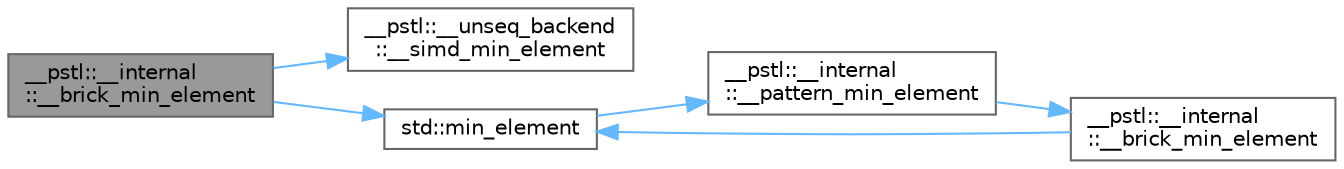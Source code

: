digraph "__pstl::__internal::__brick_min_element"
{
 // LATEX_PDF_SIZE
  bgcolor="transparent";
  edge [fontname=Helvetica,fontsize=10,labelfontname=Helvetica,labelfontsize=10];
  node [fontname=Helvetica,fontsize=10,shape=box,height=0.2,width=0.4];
  rankdir="LR";
  Node1 [id="Node000001",label="__pstl::__internal\l::__brick_min_element",height=0.2,width=0.4,color="gray40", fillcolor="grey60", style="filled", fontcolor="black",tooltip=" "];
  Node1 -> Node2 [id="edge11_Node000001_Node000002",color="steelblue1",style="solid",tooltip=" "];
  Node2 [id="Node000002",label="__pstl::__unseq_backend\l::__simd_min_element",height=0.2,width=0.4,color="grey40", fillcolor="white", style="filled",URL="$namespace____pstl_1_1____unseq__backend.html#abef9031d6d8ae9b085d54cbfc8fd0b7e",tooltip=" "];
  Node1 -> Node3 [id="edge12_Node000001_Node000003",color="steelblue1",style="solid",tooltip=" "];
  Node3 [id="Node000003",label="std::min_element",height=0.2,width=0.4,color="grey40", fillcolor="white", style="filled",URL="$namespacestd.html#af1620d34bc7426f2bafc5a3b1849588e",tooltip=" "];
  Node3 -> Node4 [id="edge13_Node000003_Node000004",color="steelblue1",style="solid",tooltip=" "];
  Node4 [id="Node000004",label="__pstl::__internal\l::__pattern_min_element",height=0.2,width=0.4,color="grey40", fillcolor="white", style="filled",URL="$namespace____pstl_1_1____internal.html#afac22840ab45394d57a19b1b5c102a9b",tooltip=" "];
  Node4 -> Node5 [id="edge14_Node000004_Node000005",color="steelblue1",style="solid",tooltip=" "];
  Node5 [id="Node000005",label="__pstl::__internal\l::__brick_min_element",height=0.2,width=0.4,color="grey40", fillcolor="white", style="filled",URL="$namespace____pstl_1_1____internal.html#a5911eb58c7d91507828d829ae22f5a33",tooltip=" "];
  Node5 -> Node3 [id="edge15_Node000005_Node000003",color="steelblue1",style="solid",tooltip=" "];
}
